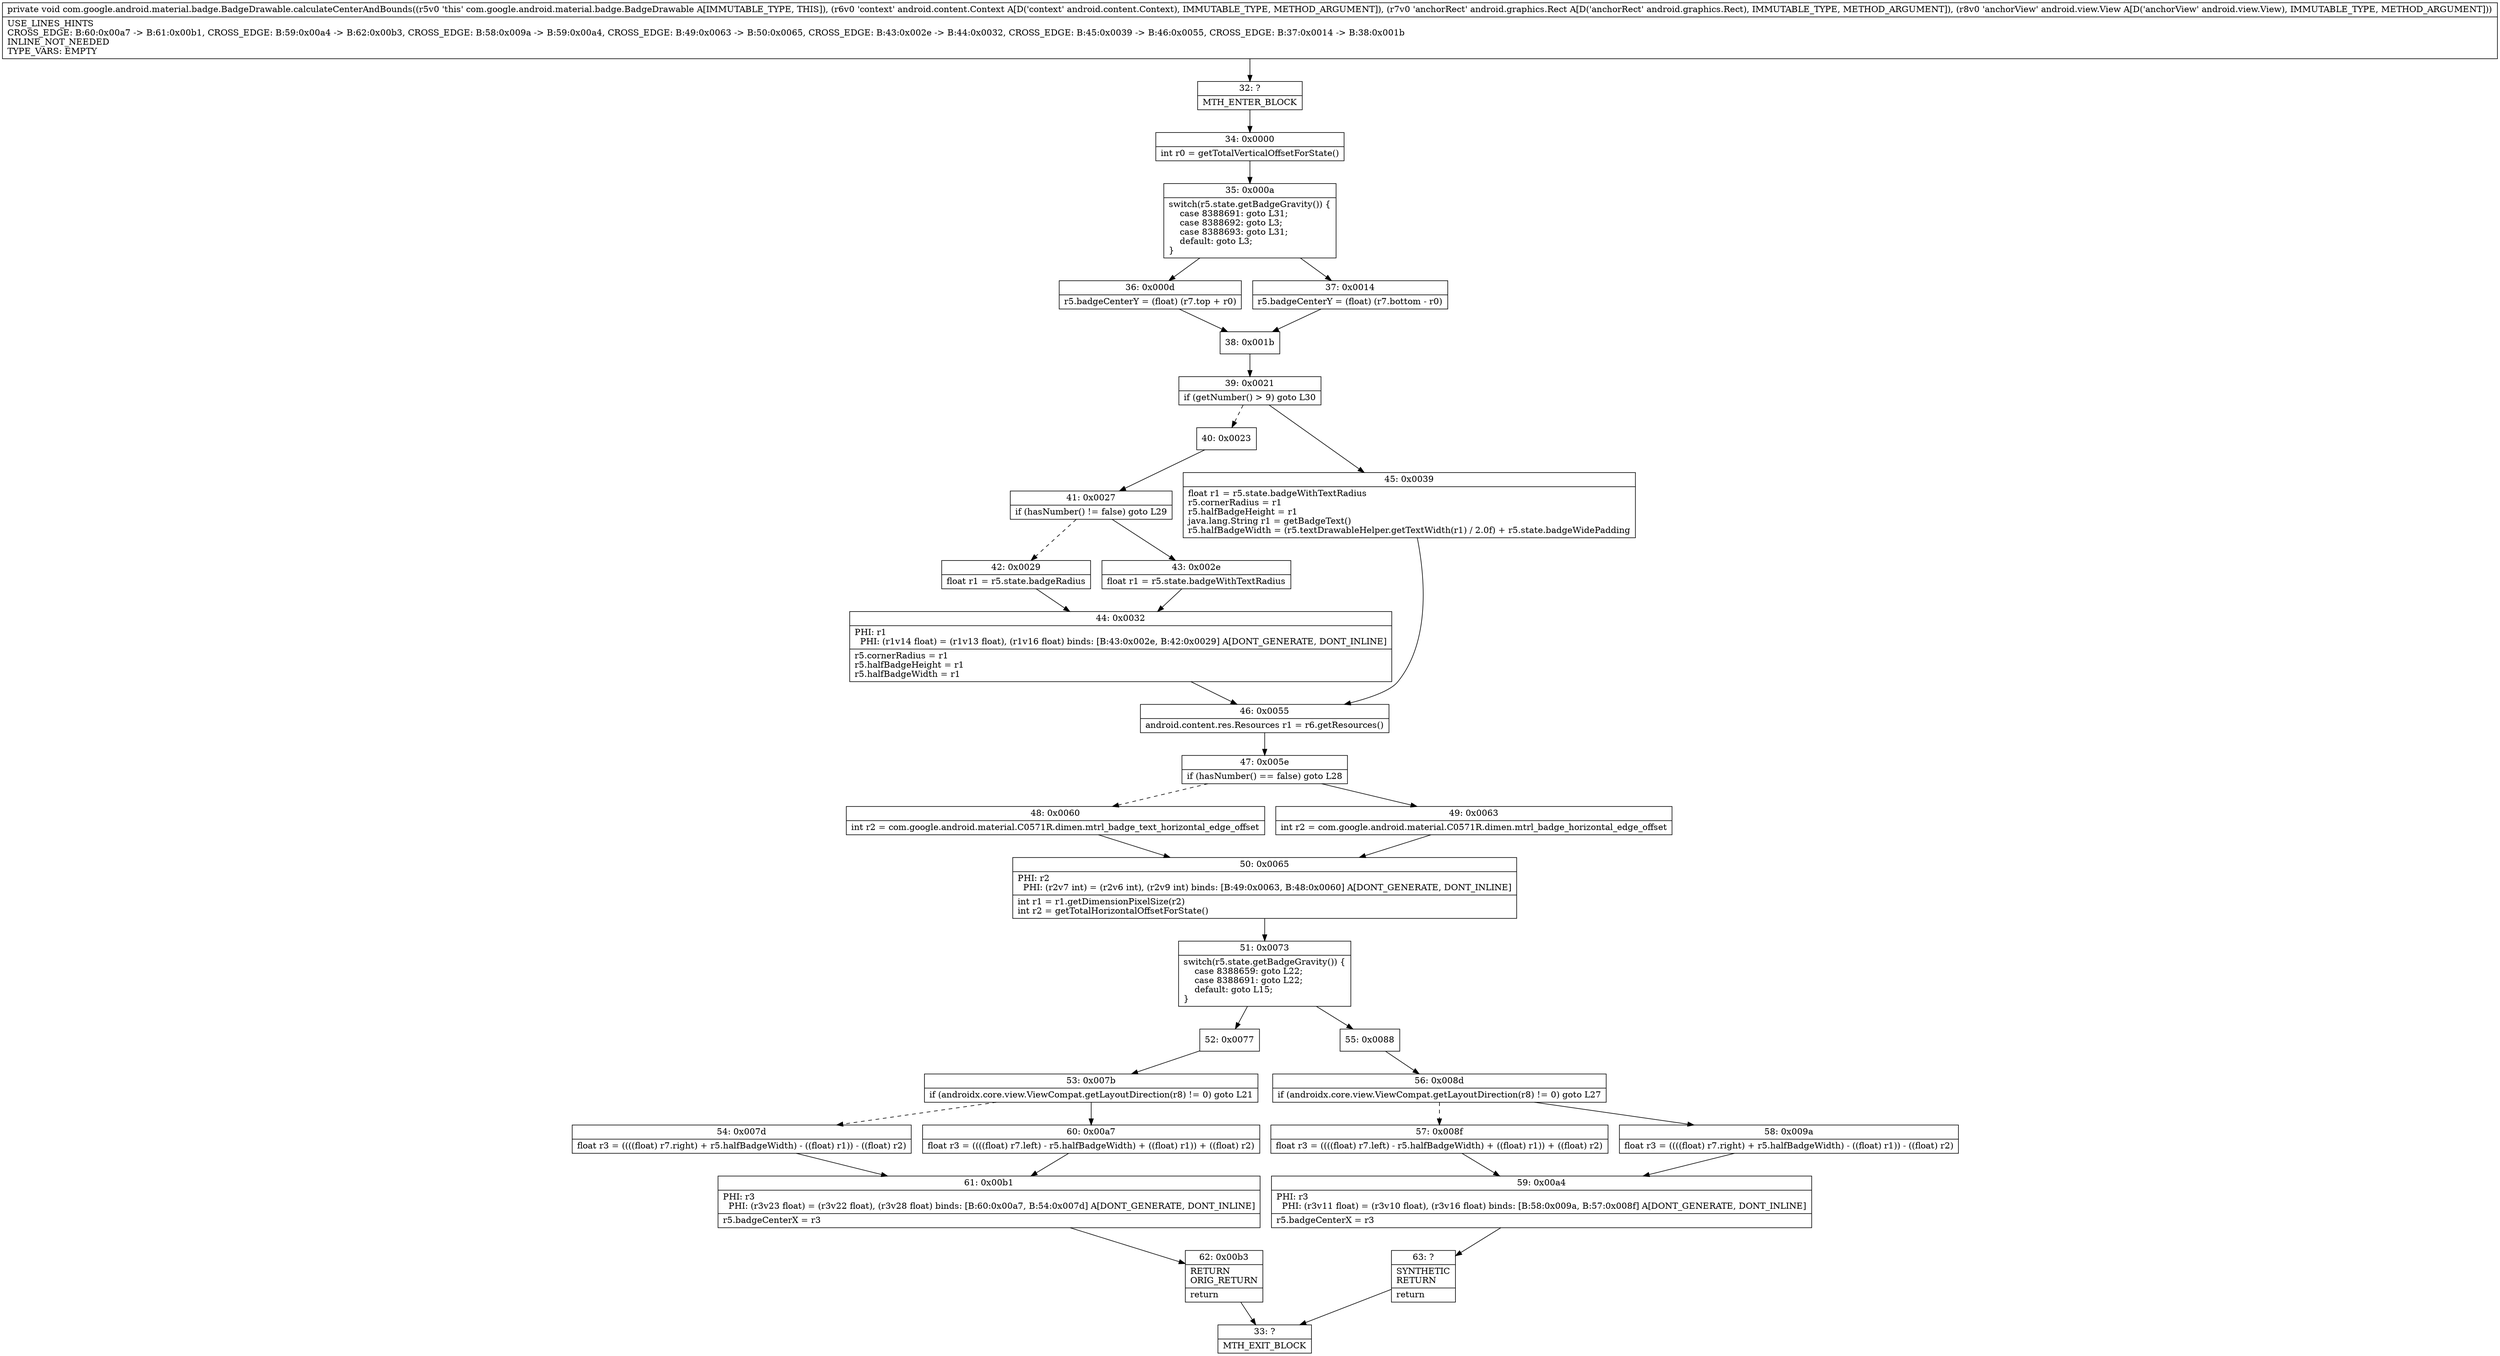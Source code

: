 digraph "CFG forcom.google.android.material.badge.BadgeDrawable.calculateCenterAndBounds(Landroid\/content\/Context;Landroid\/graphics\/Rect;Landroid\/view\/View;)V" {
Node_32 [shape=record,label="{32\:\ ?|MTH_ENTER_BLOCK\l}"];
Node_34 [shape=record,label="{34\:\ 0x0000|int r0 = getTotalVerticalOffsetForState()\l}"];
Node_35 [shape=record,label="{35\:\ 0x000a|switch(r5.state.getBadgeGravity()) \{\l    case 8388691: goto L31;\l    case 8388692: goto L3;\l    case 8388693: goto L31;\l    default: goto L3;\l\}\l}"];
Node_36 [shape=record,label="{36\:\ 0x000d|r5.badgeCenterY = (float) (r7.top + r0)\l}"];
Node_38 [shape=record,label="{38\:\ 0x001b}"];
Node_39 [shape=record,label="{39\:\ 0x0021|if (getNumber() \> 9) goto L30\l}"];
Node_40 [shape=record,label="{40\:\ 0x0023}"];
Node_41 [shape=record,label="{41\:\ 0x0027|if (hasNumber() != false) goto L29\l}"];
Node_42 [shape=record,label="{42\:\ 0x0029|float r1 = r5.state.badgeRadius\l}"];
Node_44 [shape=record,label="{44\:\ 0x0032|PHI: r1 \l  PHI: (r1v14 float) = (r1v13 float), (r1v16 float) binds: [B:43:0x002e, B:42:0x0029] A[DONT_GENERATE, DONT_INLINE]\l|r5.cornerRadius = r1\lr5.halfBadgeHeight = r1\lr5.halfBadgeWidth = r1\l}"];
Node_46 [shape=record,label="{46\:\ 0x0055|android.content.res.Resources r1 = r6.getResources()\l}"];
Node_47 [shape=record,label="{47\:\ 0x005e|if (hasNumber() == false) goto L28\l}"];
Node_48 [shape=record,label="{48\:\ 0x0060|int r2 = com.google.android.material.C0571R.dimen.mtrl_badge_text_horizontal_edge_offset\l}"];
Node_50 [shape=record,label="{50\:\ 0x0065|PHI: r2 \l  PHI: (r2v7 int) = (r2v6 int), (r2v9 int) binds: [B:49:0x0063, B:48:0x0060] A[DONT_GENERATE, DONT_INLINE]\l|int r1 = r1.getDimensionPixelSize(r2)\lint r2 = getTotalHorizontalOffsetForState()\l}"];
Node_51 [shape=record,label="{51\:\ 0x0073|switch(r5.state.getBadgeGravity()) \{\l    case 8388659: goto L22;\l    case 8388691: goto L22;\l    default: goto L15;\l\}\l}"];
Node_52 [shape=record,label="{52\:\ 0x0077}"];
Node_53 [shape=record,label="{53\:\ 0x007b|if (androidx.core.view.ViewCompat.getLayoutDirection(r8) != 0) goto L21\l}"];
Node_54 [shape=record,label="{54\:\ 0x007d|float r3 = ((((float) r7.right) + r5.halfBadgeWidth) \- ((float) r1)) \- ((float) r2)\l}"];
Node_61 [shape=record,label="{61\:\ 0x00b1|PHI: r3 \l  PHI: (r3v23 float) = (r3v22 float), (r3v28 float) binds: [B:60:0x00a7, B:54:0x007d] A[DONT_GENERATE, DONT_INLINE]\l|r5.badgeCenterX = r3\l}"];
Node_62 [shape=record,label="{62\:\ 0x00b3|RETURN\lORIG_RETURN\l|return\l}"];
Node_33 [shape=record,label="{33\:\ ?|MTH_EXIT_BLOCK\l}"];
Node_60 [shape=record,label="{60\:\ 0x00a7|float r3 = ((((float) r7.left) \- r5.halfBadgeWidth) + ((float) r1)) + ((float) r2)\l}"];
Node_55 [shape=record,label="{55\:\ 0x0088}"];
Node_56 [shape=record,label="{56\:\ 0x008d|if (androidx.core.view.ViewCompat.getLayoutDirection(r8) != 0) goto L27\l}"];
Node_57 [shape=record,label="{57\:\ 0x008f|float r3 = ((((float) r7.left) \- r5.halfBadgeWidth) + ((float) r1)) + ((float) r2)\l}"];
Node_59 [shape=record,label="{59\:\ 0x00a4|PHI: r3 \l  PHI: (r3v11 float) = (r3v10 float), (r3v16 float) binds: [B:58:0x009a, B:57:0x008f] A[DONT_GENERATE, DONT_INLINE]\l|r5.badgeCenterX = r3\l}"];
Node_63 [shape=record,label="{63\:\ ?|SYNTHETIC\lRETURN\l|return\l}"];
Node_58 [shape=record,label="{58\:\ 0x009a|float r3 = ((((float) r7.right) + r5.halfBadgeWidth) \- ((float) r1)) \- ((float) r2)\l}"];
Node_49 [shape=record,label="{49\:\ 0x0063|int r2 = com.google.android.material.C0571R.dimen.mtrl_badge_horizontal_edge_offset\l}"];
Node_43 [shape=record,label="{43\:\ 0x002e|float r1 = r5.state.badgeWithTextRadius\l}"];
Node_45 [shape=record,label="{45\:\ 0x0039|float r1 = r5.state.badgeWithTextRadius\lr5.cornerRadius = r1\lr5.halfBadgeHeight = r1\ljava.lang.String r1 = getBadgeText()\lr5.halfBadgeWidth = (r5.textDrawableHelper.getTextWidth(r1) \/ 2.0f) + r5.state.badgeWidePadding\l}"];
Node_37 [shape=record,label="{37\:\ 0x0014|r5.badgeCenterY = (float) (r7.bottom \- r0)\l}"];
MethodNode[shape=record,label="{private void com.google.android.material.badge.BadgeDrawable.calculateCenterAndBounds((r5v0 'this' com.google.android.material.badge.BadgeDrawable A[IMMUTABLE_TYPE, THIS]), (r6v0 'context' android.content.Context A[D('context' android.content.Context), IMMUTABLE_TYPE, METHOD_ARGUMENT]), (r7v0 'anchorRect' android.graphics.Rect A[D('anchorRect' android.graphics.Rect), IMMUTABLE_TYPE, METHOD_ARGUMENT]), (r8v0 'anchorView' android.view.View A[D('anchorView' android.view.View), IMMUTABLE_TYPE, METHOD_ARGUMENT]))  | USE_LINES_HINTS\lCROSS_EDGE: B:60:0x00a7 \-\> B:61:0x00b1, CROSS_EDGE: B:59:0x00a4 \-\> B:62:0x00b3, CROSS_EDGE: B:58:0x009a \-\> B:59:0x00a4, CROSS_EDGE: B:49:0x0063 \-\> B:50:0x0065, CROSS_EDGE: B:43:0x002e \-\> B:44:0x0032, CROSS_EDGE: B:45:0x0039 \-\> B:46:0x0055, CROSS_EDGE: B:37:0x0014 \-\> B:38:0x001b\lINLINE_NOT_NEEDED\lTYPE_VARS: EMPTY\l}"];
MethodNode -> Node_32;Node_32 -> Node_34;
Node_34 -> Node_35;
Node_35 -> Node_36;
Node_35 -> Node_37;
Node_36 -> Node_38;
Node_38 -> Node_39;
Node_39 -> Node_40[style=dashed];
Node_39 -> Node_45;
Node_40 -> Node_41;
Node_41 -> Node_42[style=dashed];
Node_41 -> Node_43;
Node_42 -> Node_44;
Node_44 -> Node_46;
Node_46 -> Node_47;
Node_47 -> Node_48[style=dashed];
Node_47 -> Node_49;
Node_48 -> Node_50;
Node_50 -> Node_51;
Node_51 -> Node_52;
Node_51 -> Node_55;
Node_52 -> Node_53;
Node_53 -> Node_54[style=dashed];
Node_53 -> Node_60;
Node_54 -> Node_61;
Node_61 -> Node_62;
Node_62 -> Node_33;
Node_60 -> Node_61;
Node_55 -> Node_56;
Node_56 -> Node_57[style=dashed];
Node_56 -> Node_58;
Node_57 -> Node_59;
Node_59 -> Node_63;
Node_63 -> Node_33;
Node_58 -> Node_59;
Node_49 -> Node_50;
Node_43 -> Node_44;
Node_45 -> Node_46;
Node_37 -> Node_38;
}

